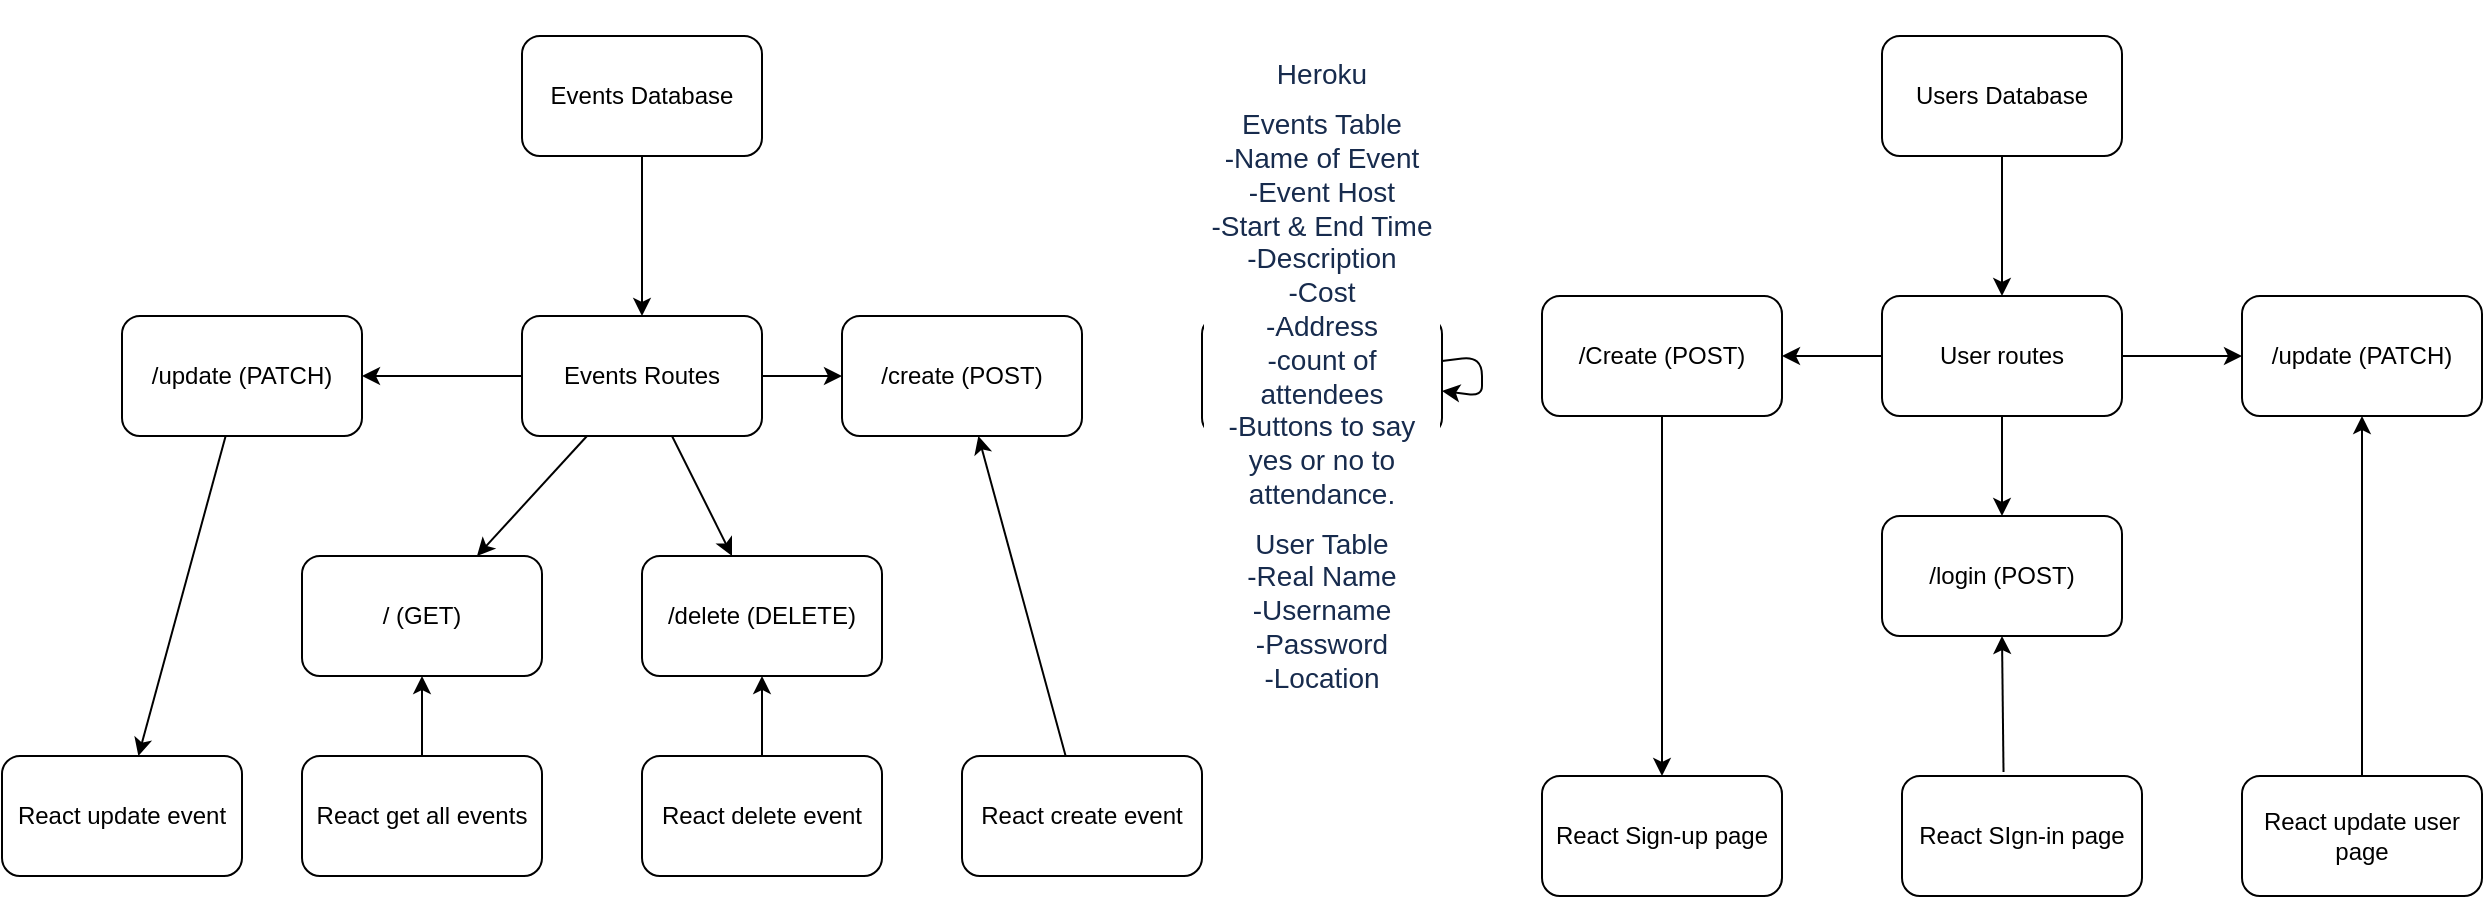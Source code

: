 <mxfile>
    <diagram id="D6-t4EXI9U9wSQPo0Zsw" name="Page-1">
        <mxGraphModel dx="1860" dy="374" grid="1" gridSize="10" guides="1" tooltips="1" connect="1" arrows="1" fold="1" page="1" pageScale="1" pageWidth="827" pageHeight="1169" math="0" shadow="0">
            <root>
                <mxCell id="0"/>
                <mxCell id="1" parent="0"/>
                <mxCell id="7" value="" style="edgeStyle=none;html=1;" parent="1" source="2" target="6" edge="1">
                    <mxGeometry relative="1" as="geometry"/>
                </mxCell>
                <mxCell id="2" value="Events Database" style="rounded=1;whiteSpace=wrap;html=1;" parent="1" vertex="1">
                    <mxGeometry x="220" y="90" width="120" height="60" as="geometry"/>
                </mxCell>
                <mxCell id="5" value="" style="edgeStyle=none;html=1;" parent="1" source="3" target="4" edge="1">
                    <mxGeometry relative="1" as="geometry"/>
                </mxCell>
                <mxCell id="3" value="Users Database" style="rounded=1;whiteSpace=wrap;html=1;" parent="1" vertex="1">
                    <mxGeometry x="900" y="90" width="120" height="60" as="geometry"/>
                </mxCell>
                <mxCell id="10" value="" style="edgeStyle=none;html=1;" parent="1" source="4" target="9" edge="1">
                    <mxGeometry relative="1" as="geometry"/>
                </mxCell>
                <mxCell id="12" value="" style="edgeStyle=none;html=1;" parent="1" source="4" target="11" edge="1">
                    <mxGeometry relative="1" as="geometry"/>
                </mxCell>
                <mxCell id="14" value="" style="edgeStyle=none;html=1;" parent="1" source="4" target="13" edge="1">
                    <mxGeometry relative="1" as="geometry"/>
                </mxCell>
                <mxCell id="4" value="User routes" style="whiteSpace=wrap;html=1;rounded=1;" parent="1" vertex="1">
                    <mxGeometry x="900" y="220" width="120" height="60" as="geometry"/>
                </mxCell>
                <mxCell id="16" value="" style="edgeStyle=none;html=1;" parent="1" source="6" target="15" edge="1">
                    <mxGeometry relative="1" as="geometry"/>
                </mxCell>
                <mxCell id="18" value="" style="edgeStyle=none;html=1;" parent="1" source="6" target="17" edge="1">
                    <mxGeometry relative="1" as="geometry"/>
                </mxCell>
                <mxCell id="20" value="" style="edgeStyle=none;html=1;" edge="1" parent="1" source="6" target="19">
                    <mxGeometry relative="1" as="geometry"/>
                </mxCell>
                <mxCell id="22" value="" style="edgeStyle=none;html=1;" edge="1" parent="1" source="6" target="21">
                    <mxGeometry relative="1" as="geometry"/>
                </mxCell>
                <mxCell id="6" value="Events Routes" style="whiteSpace=wrap;html=1;rounded=1;" parent="1" vertex="1">
                    <mxGeometry x="220" y="230" width="120" height="60" as="geometry"/>
                </mxCell>
                <mxCell id="24" value="" style="edgeStyle=none;html=1;exitX=0.423;exitY=-0.033;exitDx=0;exitDy=0;exitPerimeter=0;entryX=0.5;entryY=1;entryDx=0;entryDy=0;" edge="1" parent="1" source="23" target="9">
                    <mxGeometry relative="1" as="geometry">
                        <mxPoint x="880" y="420" as="targetPoint"/>
                    </mxGeometry>
                </mxCell>
                <mxCell id="9" value="/login (POST)" style="whiteSpace=wrap;html=1;rounded=1;" parent="1" vertex="1">
                    <mxGeometry x="900" y="330" width="120" height="60" as="geometry"/>
                </mxCell>
                <mxCell id="30" value="" style="edgeStyle=none;html=1;" edge="1" parent="1" source="11" target="29">
                    <mxGeometry relative="1" as="geometry"/>
                </mxCell>
                <mxCell id="11" value="/Create (POST)" style="whiteSpace=wrap;html=1;rounded=1;" parent="1" vertex="1">
                    <mxGeometry x="730" y="220" width="120" height="60" as="geometry"/>
                </mxCell>
                <mxCell id="13" value="/update (PATCH)" style="whiteSpace=wrap;html=1;rounded=1;" parent="1" vertex="1">
                    <mxGeometry x="1080" y="220" width="120" height="60" as="geometry"/>
                </mxCell>
                <mxCell id="15" value="/ (GET)" style="whiteSpace=wrap;html=1;rounded=1;" parent="1" vertex="1">
                    <mxGeometry x="110" y="350" width="120" height="60" as="geometry"/>
                </mxCell>
                <mxCell id="17" value="/create (POST)" style="whiteSpace=wrap;html=1;rounded=1;" parent="1" vertex="1">
                    <mxGeometry x="380" y="230" width="120" height="60" as="geometry"/>
                </mxCell>
                <mxCell id="45" value="" style="edgeStyle=none;html=1;" edge="1" parent="1" source="19" target="44">
                    <mxGeometry relative="1" as="geometry"/>
                </mxCell>
                <mxCell id="19" value="/update (PATCH)" style="whiteSpace=wrap;html=1;rounded=1;" vertex="1" parent="1">
                    <mxGeometry x="20" y="230" width="120" height="60" as="geometry"/>
                </mxCell>
                <mxCell id="21" value="/delete (DELETE)" style="whiteSpace=wrap;html=1;rounded=1;" vertex="1" parent="1">
                    <mxGeometry x="280" y="350" width="120" height="60" as="geometry"/>
                </mxCell>
                <mxCell id="23" value="React SIgn-in page" style="rounded=1;whiteSpace=wrap;html=1;" vertex="1" parent="1">
                    <mxGeometry x="910" y="460" width="120" height="60" as="geometry"/>
                </mxCell>
                <mxCell id="27" value="" style="edgeStyle=none;html=1;" edge="1" parent="1" source="26" target="13">
                    <mxGeometry relative="1" as="geometry"/>
                </mxCell>
                <mxCell id="26" value="React update user page" style="rounded=1;whiteSpace=wrap;html=1;" vertex="1" parent="1">
                    <mxGeometry x="1080" y="460" width="120" height="60" as="geometry"/>
                </mxCell>
                <mxCell id="29" value="React Sign-up page" style="rounded=1;whiteSpace=wrap;html=1;" vertex="1" parent="1">
                    <mxGeometry x="730" y="460" width="120" height="60" as="geometry"/>
                </mxCell>
                <mxCell id="37" value="" style="edgeStyle=none;html=1;" edge="1" parent="1" source="36" target="21">
                    <mxGeometry relative="1" as="geometry"/>
                </mxCell>
                <mxCell id="36" value="React delete event" style="rounded=1;whiteSpace=wrap;html=1;" vertex="1" parent="1">
                    <mxGeometry x="280" y="450" width="120" height="60" as="geometry"/>
                </mxCell>
                <mxCell id="39" value="" style="edgeStyle=none;html=1;" edge="1" parent="1" source="38" target="15">
                    <mxGeometry relative="1" as="geometry"/>
                </mxCell>
                <mxCell id="38" value="React get all events" style="rounded=1;whiteSpace=wrap;html=1;" vertex="1" parent="1">
                    <mxGeometry x="110" y="450" width="120" height="60" as="geometry"/>
                </mxCell>
                <mxCell id="41" value="" style="edgeStyle=none;html=1;" edge="1" parent="1" source="40" target="17">
                    <mxGeometry relative="1" as="geometry"/>
                </mxCell>
                <mxCell id="40" value="React create event" style="rounded=1;whiteSpace=wrap;html=1;" vertex="1" parent="1">
                    <mxGeometry x="440" y="450" width="120" height="60" as="geometry"/>
                </mxCell>
                <mxCell id="44" value="React update event" style="rounded=1;whiteSpace=wrap;html=1;" vertex="1" parent="1">
                    <mxGeometry x="-40" y="450" width="120" height="60" as="geometry"/>
                </mxCell>
                <mxCell id="46" value="&#10;&#10;&lt;p style=&quot;margin: 0px 0px 8px; overflow-wrap: break-word; text-overflow: ellipsis; color: rgb(23, 43, 77); font-size: 14px; font-style: normal; font-weight: 400; letter-spacing: normal; text-indent: 0px; text-transform: none; word-spacing: 0px; background-color: rgb(255, 255, 255);&quot;&gt;Heroku&lt;/p&gt;&lt;p style=&quot;margin: 0px 0px 8px; overflow-wrap: break-word; text-overflow: ellipsis; color: rgb(23, 43, 77); font-size: 14px; font-style: normal; font-weight: 400; letter-spacing: normal; text-indent: 0px; text-transform: none; word-spacing: 0px; background-color: rgb(255, 255, 255);&quot;&gt;Events Table&lt;br&gt;-Name of Event&lt;br&gt;-Event Host&lt;br&gt;-Start &amp;amp; End Time&lt;br&gt;-Description&lt;br&gt;-Cost&lt;br&gt;-Address&lt;br&gt;-count of attendees&lt;br&gt;-Buttons to say yes or no to attendance.&lt;/p&gt;&lt;p style=&quot;margin: 0px; overflow-wrap: break-word; text-overflow: ellipsis; color: rgb(23, 43, 77); font-size: 14px; font-style: normal; font-weight: 400; letter-spacing: normal; text-indent: 0px; text-transform: none; word-spacing: 0px; background-color: rgb(255, 255, 255);&quot;&gt;User Table&lt;br&gt;-Real Name&lt;br&gt;-Username&lt;br&gt;-Password&lt;br&gt;-Location&lt;/p&gt;&#10;&#10;" style="rounded=1;whiteSpace=wrap;html=1;" vertex="1" parent="1">
                    <mxGeometry x="560" y="230" width="120" height="60" as="geometry"/>
                </mxCell>
                <mxCell id="47" style="edgeStyle=none;html=1;" edge="1" parent="1" source="46" target="46">
                    <mxGeometry relative="1" as="geometry"/>
                </mxCell>
            </root>
        </mxGraphModel>
    </diagram>
</mxfile>
